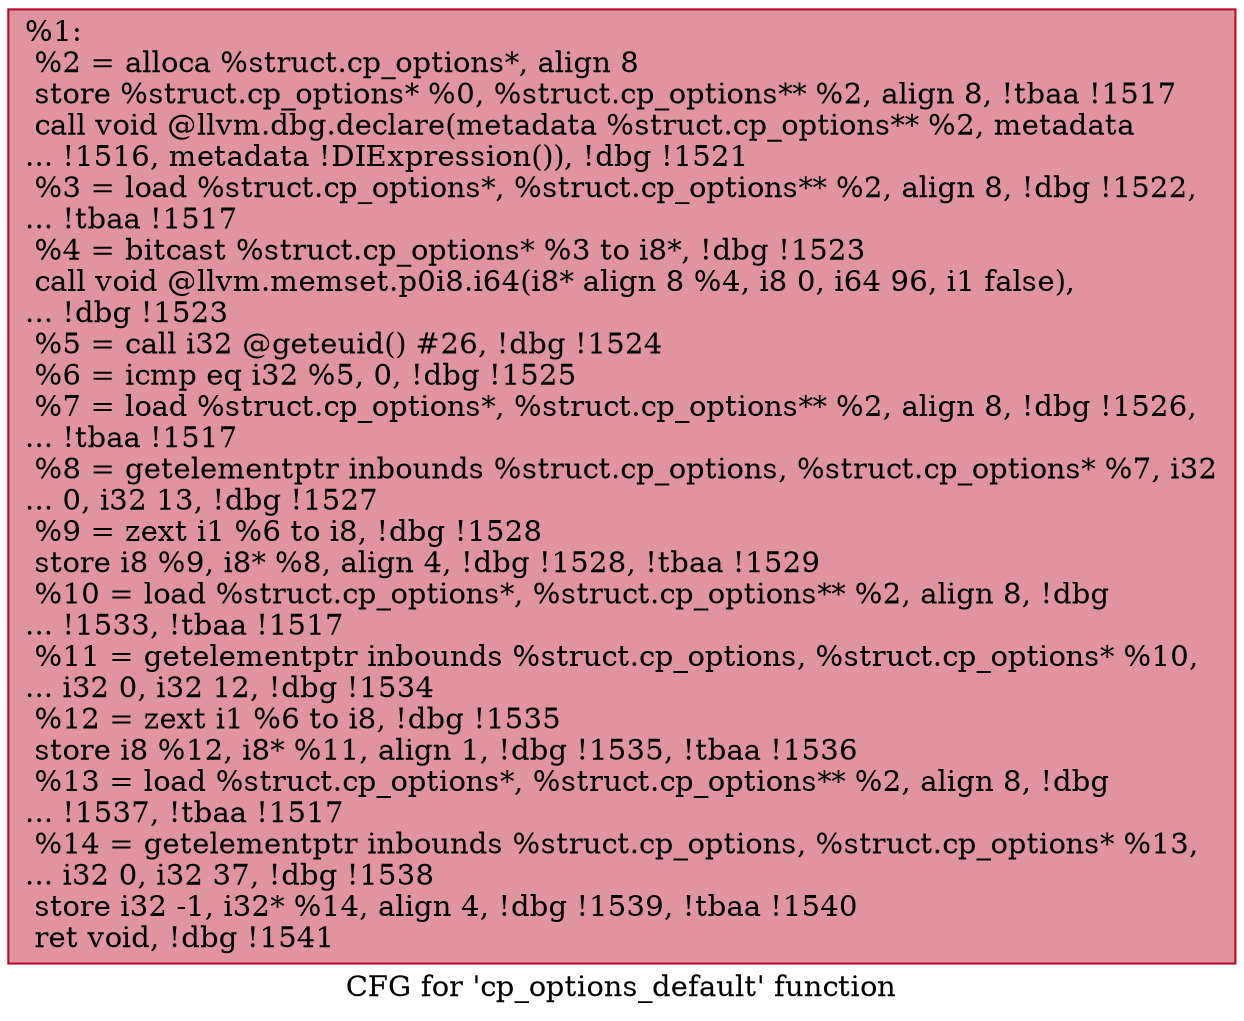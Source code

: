 digraph "CFG for 'cp_options_default' function" {
	label="CFG for 'cp_options_default' function";

	Node0xeed5b0 [shape=record,color="#b70d28ff", style=filled, fillcolor="#b70d2870",label="{%1:\l  %2 = alloca %struct.cp_options*, align 8\l  store %struct.cp_options* %0, %struct.cp_options** %2, align 8, !tbaa !1517\l  call void @llvm.dbg.declare(metadata %struct.cp_options** %2, metadata\l... !1516, metadata !DIExpression()), !dbg !1521\l  %3 = load %struct.cp_options*, %struct.cp_options** %2, align 8, !dbg !1522,\l... !tbaa !1517\l  %4 = bitcast %struct.cp_options* %3 to i8*, !dbg !1523\l  call void @llvm.memset.p0i8.i64(i8* align 8 %4, i8 0, i64 96, i1 false),\l... !dbg !1523\l  %5 = call i32 @geteuid() #26, !dbg !1524\l  %6 = icmp eq i32 %5, 0, !dbg !1525\l  %7 = load %struct.cp_options*, %struct.cp_options** %2, align 8, !dbg !1526,\l... !tbaa !1517\l  %8 = getelementptr inbounds %struct.cp_options, %struct.cp_options* %7, i32\l... 0, i32 13, !dbg !1527\l  %9 = zext i1 %6 to i8, !dbg !1528\l  store i8 %9, i8* %8, align 4, !dbg !1528, !tbaa !1529\l  %10 = load %struct.cp_options*, %struct.cp_options** %2, align 8, !dbg\l... !1533, !tbaa !1517\l  %11 = getelementptr inbounds %struct.cp_options, %struct.cp_options* %10,\l... i32 0, i32 12, !dbg !1534\l  %12 = zext i1 %6 to i8, !dbg !1535\l  store i8 %12, i8* %11, align 1, !dbg !1535, !tbaa !1536\l  %13 = load %struct.cp_options*, %struct.cp_options** %2, align 8, !dbg\l... !1537, !tbaa !1517\l  %14 = getelementptr inbounds %struct.cp_options, %struct.cp_options* %13,\l... i32 0, i32 37, !dbg !1538\l  store i32 -1, i32* %14, align 4, !dbg !1539, !tbaa !1540\l  ret void, !dbg !1541\l}"];
}
